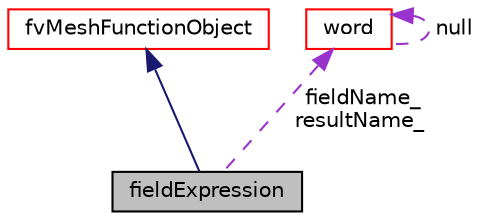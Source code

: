 digraph "fieldExpression"
{
  bgcolor="transparent";
  edge [fontname="Helvetica",fontsize="10",labelfontname="Helvetica",labelfontsize="10"];
  node [fontname="Helvetica",fontsize="10",shape=record];
  Node21 [label="fieldExpression",height=0.2,width=0.4,color="black", fillcolor="grey75", style="filled", fontcolor="black"];
  Node22 -> Node21 [dir="back",color="midnightblue",fontsize="10",style="solid",fontname="Helvetica"];
  Node22 [label="fvMeshFunctionObject",height=0.2,width=0.4,color="red",URL="$a23437.html",tooltip="Specialization of Foam::functionObject for an Foam::fvMesh, providing a reference to the Foam::fvMesh..."];
  Node53 -> Node21 [dir="back",color="darkorchid3",fontsize="10",style="dashed",label=" fieldName_\nresultName_" ,fontname="Helvetica"];
  Node53 [label="word",height=0.2,width=0.4,color="red",URL="$a29565.html",tooltip="A class for handling words, derived from string. "];
  Node53 -> Node53 [dir="back",color="darkorchid3",fontsize="10",style="dashed",label=" null" ,fontname="Helvetica"];
}
